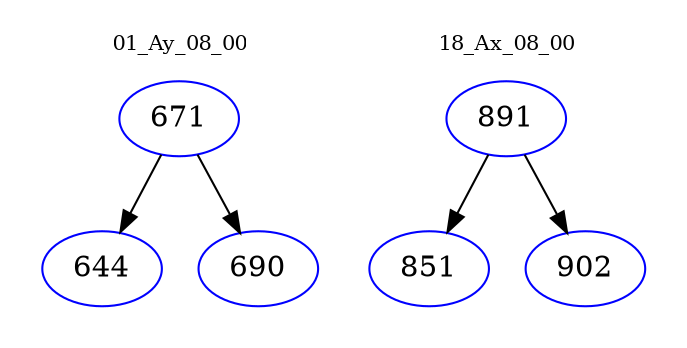digraph{
subgraph cluster_0 {
color = white
label = "01_Ay_08_00";
fontsize=10;
T0_671 [label="671", color="blue"]
T0_671 -> T0_644 [color="black"]
T0_644 [label="644", color="blue"]
T0_671 -> T0_690 [color="black"]
T0_690 [label="690", color="blue"]
}
subgraph cluster_1 {
color = white
label = "18_Ax_08_00";
fontsize=10;
T1_891 [label="891", color="blue"]
T1_891 -> T1_851 [color="black"]
T1_851 [label="851", color="blue"]
T1_891 -> T1_902 [color="black"]
T1_902 [label="902", color="blue"]
}
}
